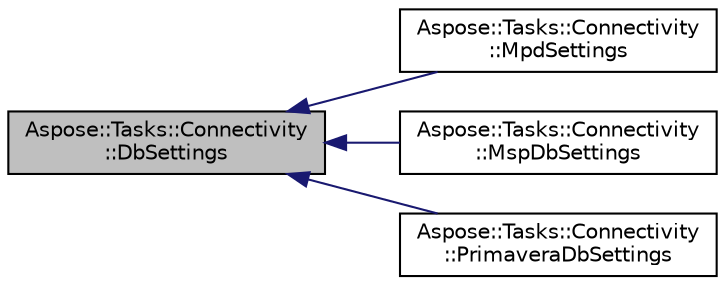 digraph "Aspose::Tasks::Connectivity::DbSettings"
{
 // LATEX_PDF_SIZE
  edge [fontname="Helvetica",fontsize="10",labelfontname="Helvetica",labelfontsize="10"];
  node [fontname="Helvetica",fontsize="10",shape=record];
  rankdir="LR";
  Node1 [label="Aspose::Tasks::Connectivity\l::DbSettings",height=0.2,width=0.4,color="black", fillcolor="grey75", style="filled", fontcolor="black",tooltip="Allows to specify settings to read from project database."];
  Node1 -> Node2 [dir="back",color="midnightblue",fontsize="10",style="solid",fontname="Helvetica"];
  Node2 [label="Aspose::Tasks::Connectivity\l::MpdSettings",height=0.2,width=0.4,color="black", fillcolor="white", style="filled",URL="$class_aspose_1_1_tasks_1_1_connectivity_1_1_mpd_settings.html",tooltip="Allows to set necessary options to read project data from MPD format (MS Access database file format)..."];
  Node1 -> Node3 [dir="back",color="midnightblue",fontsize="10",style="solid",fontname="Helvetica"];
  Node3 [label="Aspose::Tasks::Connectivity\l::MspDbSettings",height=0.2,width=0.4,color="black", fillcolor="white", style="filled",URL="$class_aspose_1_1_tasks_1_1_connectivity_1_1_msp_db_settings.html",tooltip="Allows to set necessary options to read project data from MS Project Server database."];
  Node1 -> Node4 [dir="back",color="midnightblue",fontsize="10",style="solid",fontname="Helvetica"];
  Node4 [label="Aspose::Tasks::Connectivity\l::PrimaveraDbSettings",height=0.2,width=0.4,color="black", fillcolor="white", style="filled",URL="$class_aspose_1_1_tasks_1_1_connectivity_1_1_primavera_db_settings.html",tooltip="Allows to set necessary options to read project data from Primavera database."];
}
